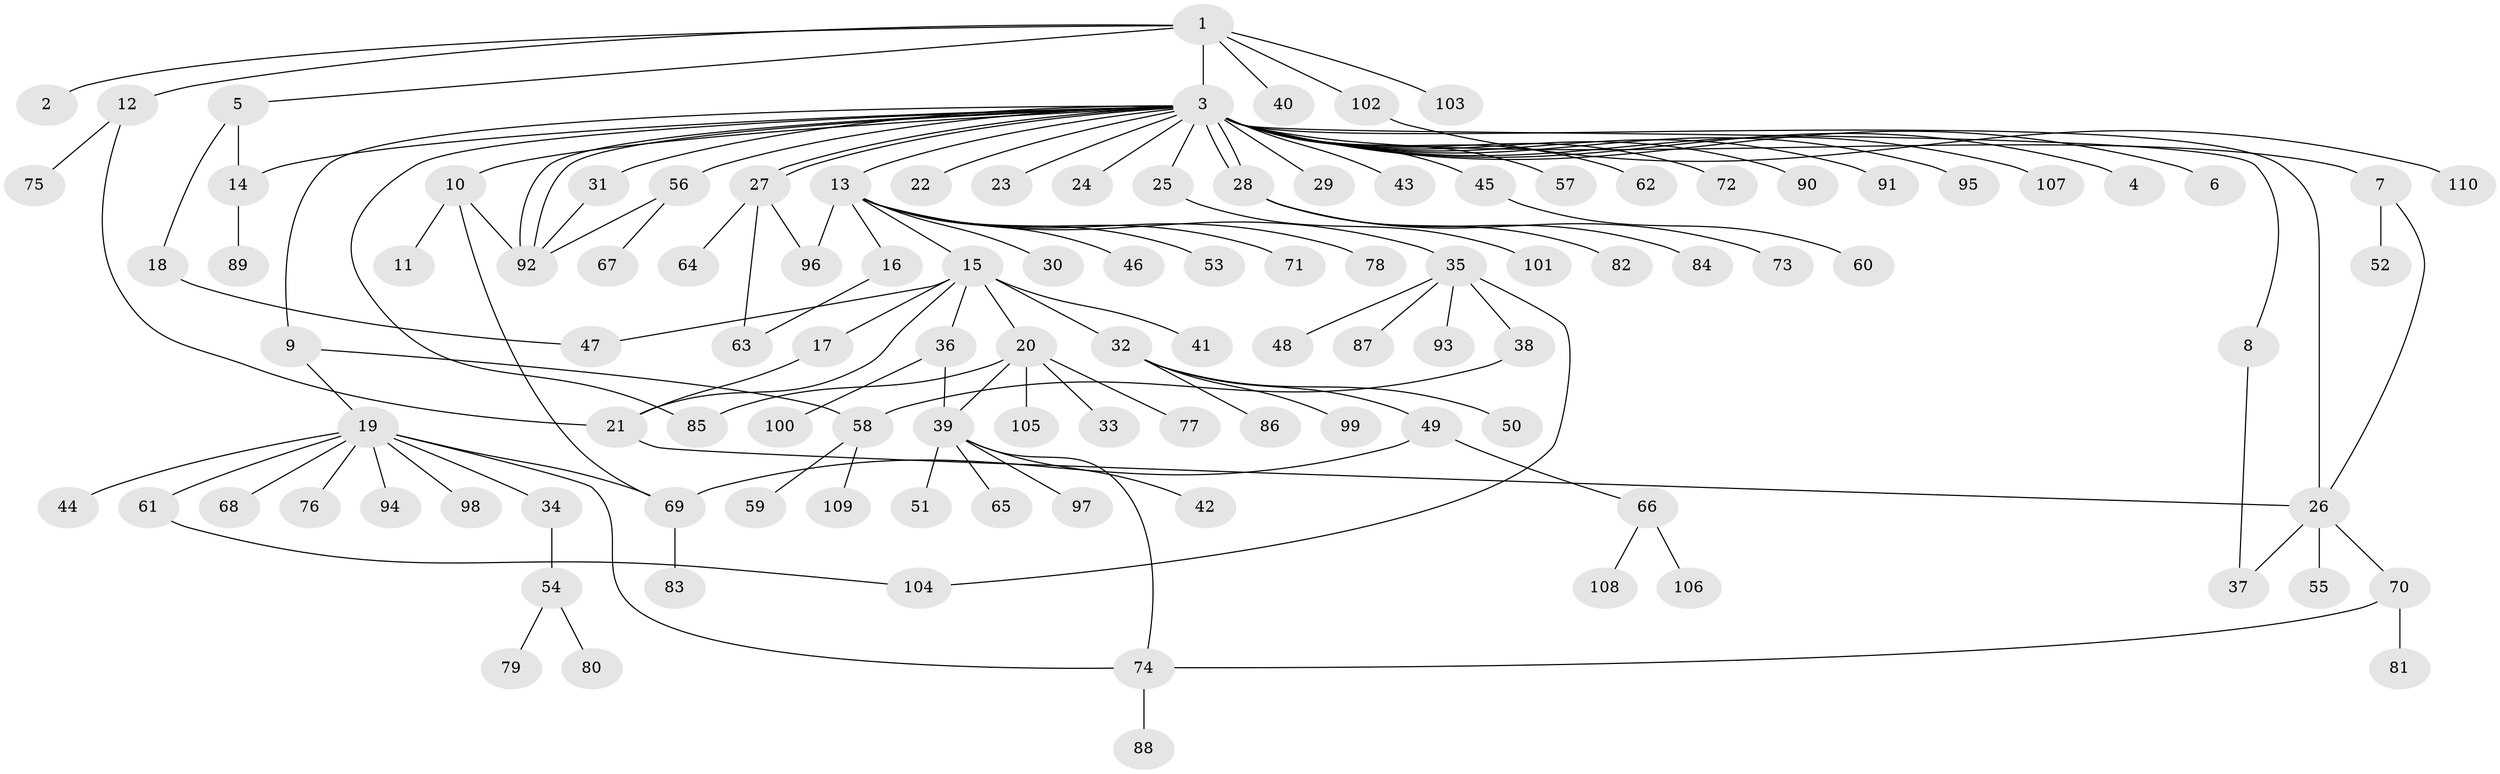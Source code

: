 // coarse degree distribution, {3: 0.13432835820895522, 6: 0.029850746268656716, 2: 0.208955223880597, 8: 0.029850746268656716, 1: 0.5074626865671642, 4: 0.04477611940298507, 5: 0.029850746268656716, 25: 0.014925373134328358}
// Generated by graph-tools (version 1.1) at 2025/36/03/04/25 23:36:52]
// undirected, 110 vertices, 132 edges
graph export_dot {
  node [color=gray90,style=filled];
  1;
  2;
  3;
  4;
  5;
  6;
  7;
  8;
  9;
  10;
  11;
  12;
  13;
  14;
  15;
  16;
  17;
  18;
  19;
  20;
  21;
  22;
  23;
  24;
  25;
  26;
  27;
  28;
  29;
  30;
  31;
  32;
  33;
  34;
  35;
  36;
  37;
  38;
  39;
  40;
  41;
  42;
  43;
  44;
  45;
  46;
  47;
  48;
  49;
  50;
  51;
  52;
  53;
  54;
  55;
  56;
  57;
  58;
  59;
  60;
  61;
  62;
  63;
  64;
  65;
  66;
  67;
  68;
  69;
  70;
  71;
  72;
  73;
  74;
  75;
  76;
  77;
  78;
  79;
  80;
  81;
  82;
  83;
  84;
  85;
  86;
  87;
  88;
  89;
  90;
  91;
  92;
  93;
  94;
  95;
  96;
  97;
  98;
  99;
  100;
  101;
  102;
  103;
  104;
  105;
  106;
  107;
  108;
  109;
  110;
  1 -- 2;
  1 -- 3;
  1 -- 5;
  1 -- 12;
  1 -- 40;
  1 -- 102;
  1 -- 103;
  3 -- 4;
  3 -- 6;
  3 -- 7;
  3 -- 8;
  3 -- 9;
  3 -- 10;
  3 -- 13;
  3 -- 14;
  3 -- 22;
  3 -- 23;
  3 -- 24;
  3 -- 25;
  3 -- 26;
  3 -- 27;
  3 -- 27;
  3 -- 28;
  3 -- 28;
  3 -- 29;
  3 -- 31;
  3 -- 43;
  3 -- 45;
  3 -- 56;
  3 -- 57;
  3 -- 62;
  3 -- 72;
  3 -- 85;
  3 -- 90;
  3 -- 91;
  3 -- 92;
  3 -- 92;
  3 -- 95;
  3 -- 107;
  5 -- 14;
  5 -- 18;
  7 -- 26;
  7 -- 52;
  8 -- 37;
  9 -- 19;
  9 -- 58;
  10 -- 11;
  10 -- 69;
  10 -- 92;
  12 -- 21;
  12 -- 75;
  13 -- 15;
  13 -- 16;
  13 -- 30;
  13 -- 35;
  13 -- 46;
  13 -- 53;
  13 -- 71;
  13 -- 78;
  13 -- 96;
  14 -- 89;
  15 -- 17;
  15 -- 20;
  15 -- 21;
  15 -- 32;
  15 -- 36;
  15 -- 41;
  15 -- 47;
  16 -- 63;
  17 -- 21;
  18 -- 47;
  19 -- 34;
  19 -- 44;
  19 -- 61;
  19 -- 68;
  19 -- 69;
  19 -- 74;
  19 -- 76;
  19 -- 94;
  19 -- 98;
  20 -- 33;
  20 -- 39;
  20 -- 77;
  20 -- 85;
  20 -- 105;
  21 -- 26;
  25 -- 101;
  26 -- 37;
  26 -- 55;
  26 -- 70;
  27 -- 63;
  27 -- 64;
  27 -- 96;
  28 -- 73;
  28 -- 82;
  28 -- 84;
  31 -- 92;
  32 -- 49;
  32 -- 50;
  32 -- 86;
  32 -- 99;
  34 -- 54;
  35 -- 38;
  35 -- 48;
  35 -- 87;
  35 -- 93;
  35 -- 104;
  36 -- 39;
  36 -- 100;
  38 -- 58;
  39 -- 42;
  39 -- 51;
  39 -- 65;
  39 -- 74;
  39 -- 97;
  45 -- 60;
  49 -- 66;
  49 -- 69;
  54 -- 79;
  54 -- 80;
  56 -- 67;
  56 -- 92;
  58 -- 59;
  58 -- 109;
  61 -- 104;
  66 -- 106;
  66 -- 108;
  69 -- 83;
  70 -- 74;
  70 -- 81;
  74 -- 88;
  102 -- 110;
}
